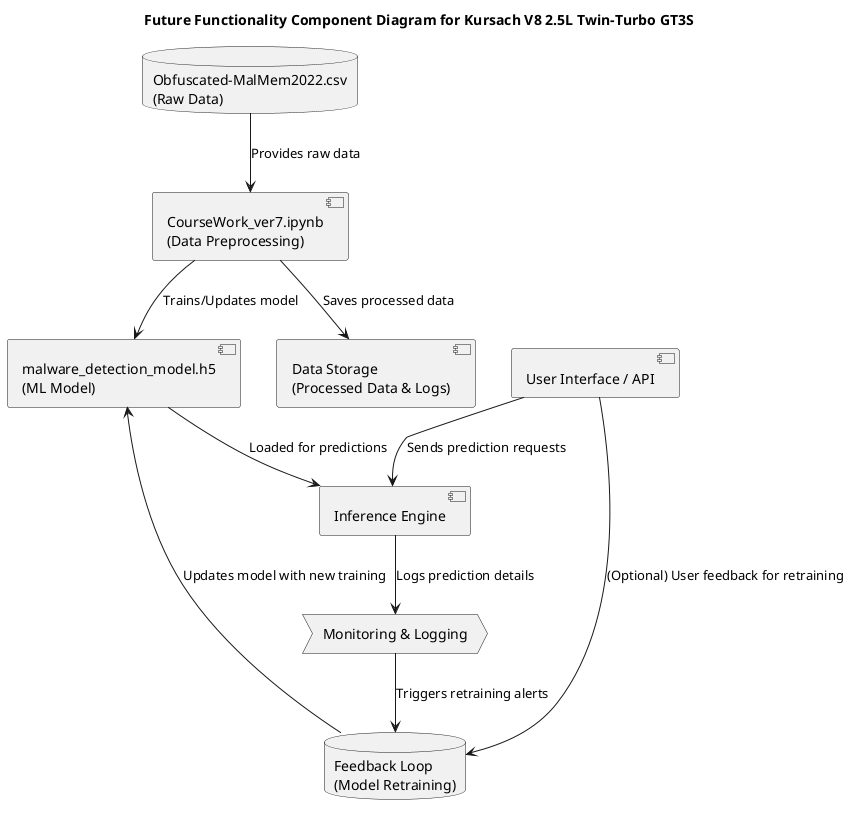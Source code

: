 
@startuml
title Future Functionality Component Diagram for Kursach V8 2.5L Twin-Turbo GT3S

' Existing Components
database "Obfuscated-MalMem2022.csv\n(Raw Data)" as CSV
component "CourseWork_ver7.ipynb\n(Data Preprocessing)" as Notebook
component "malware_detection_model.h5\n(ML Model)" as Model
component "Inference Engine" as Inference
component "User Interface / API" as UI
component "Data Storage\n(Processed Data & Logs)" as Storage
database "Feedback Loop\n(Model Retraining)" as Feedback
process "Monitoring & Logging" as Monitor

' Data Flow Connections
CSV --> Notebook : Provides raw data
Notebook --> Storage : Saves processed data
Notebook --> Model : Trains/Updates model
Model --> Inference : Loaded for predictions
UI --> Inference : Sends prediction requests
Inference --> Monitor : Logs prediction details
Monitor --> Feedback : Triggers retraining alerts
Feedback --> Model : Updates model with new training
UI --> Feedback : (Optional) User feedback for retraining

@enduml
